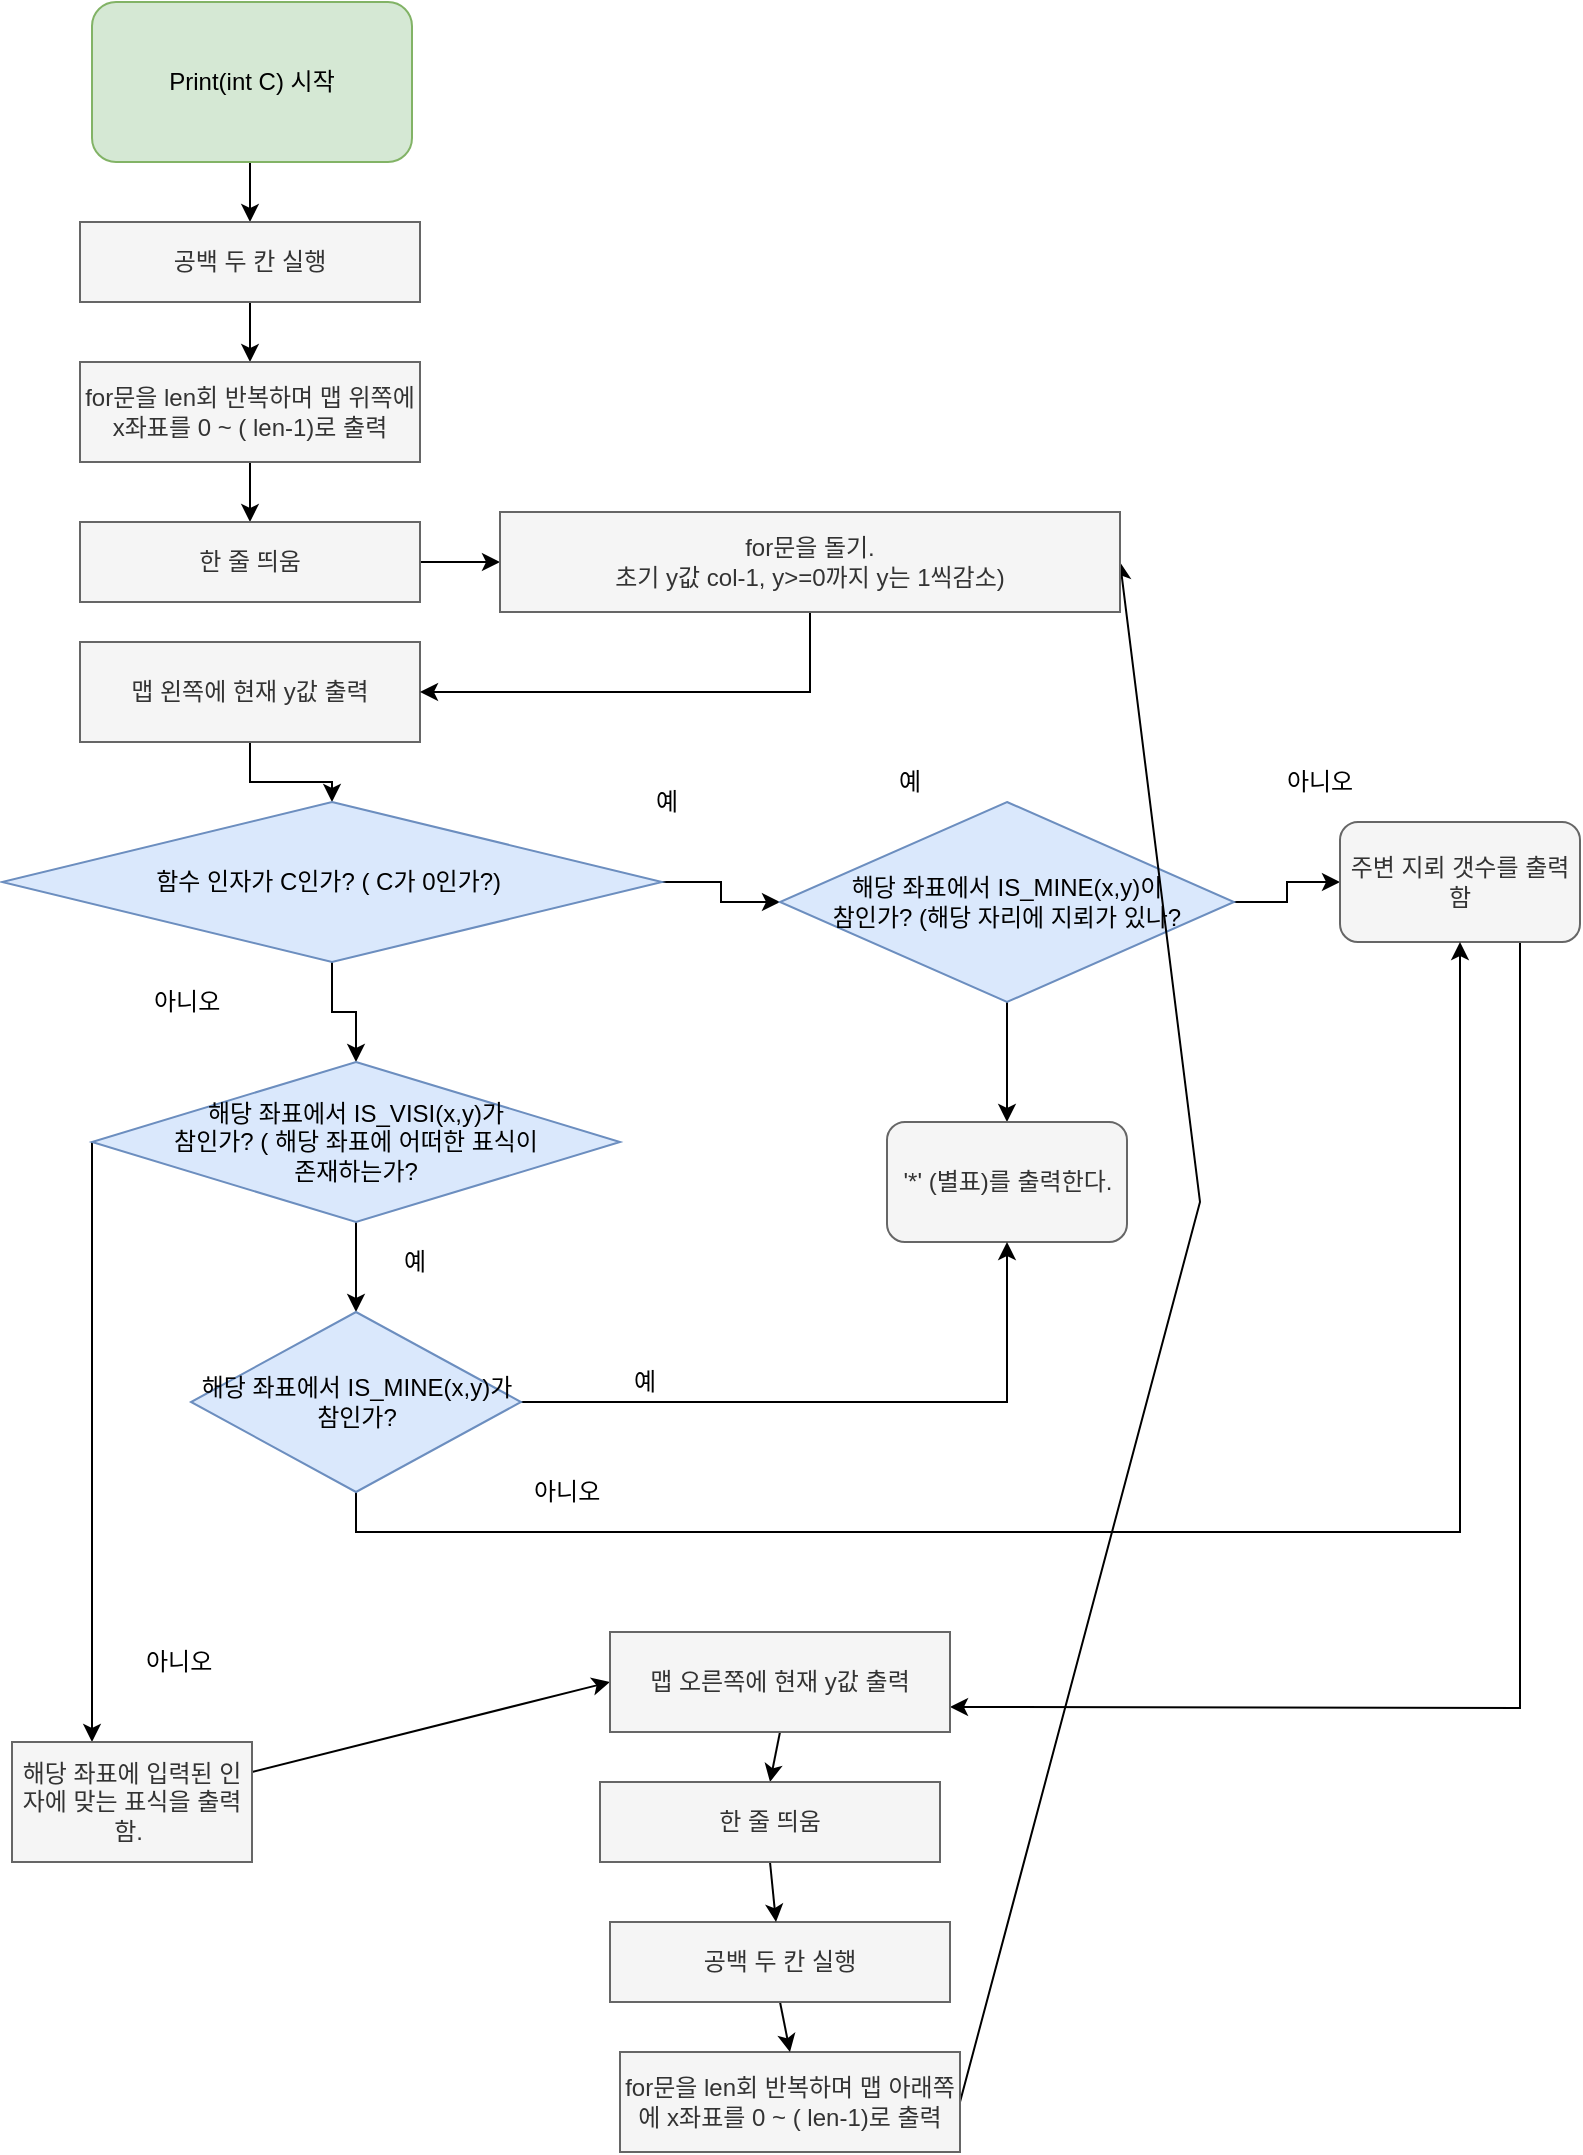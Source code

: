 <mxfile version="12.0.2" type="github" pages="1"><diagram id="NcCRjIkq0GRqsKXlS-7L" name="Page-1"><mxGraphModel dx="1024" dy="517" grid="1" gridSize="10" guides="1" tooltips="1" connect="1" arrows="1" fold="1" page="1" pageScale="1" pageWidth="827" pageHeight="1169" math="0" shadow="0"><root><mxCell id="0"/><mxCell id="1" parent="0"/><mxCell id="8mUdsUBDc2G6BozVOhW0-7" style="edgeStyle=orthogonalEdgeStyle;rounded=0;orthogonalLoop=1;jettySize=auto;html=1;exitX=0.5;exitY=1;exitDx=0;exitDy=0;entryX=0.5;entryY=0;entryDx=0;entryDy=0;" edge="1" parent="1" source="8mUdsUBDc2G6BozVOhW0-2" target="8mUdsUBDc2G6BozVOhW0-3"><mxGeometry relative="1" as="geometry"/></mxCell><mxCell id="8mUdsUBDc2G6BozVOhW0-2" value="Print(int C) 시작" style="rounded=1;whiteSpace=wrap;html=1;fillColor=#d5e8d4;strokeColor=#82b366;" vertex="1" parent="1"><mxGeometry x="46" y="40" width="160" height="80" as="geometry"/></mxCell><mxCell id="8mUdsUBDc2G6BozVOhW0-8" style="edgeStyle=orthogonalEdgeStyle;rounded=0;orthogonalLoop=1;jettySize=auto;html=1;exitX=0.5;exitY=1;exitDx=0;exitDy=0;entryX=0.5;entryY=0;entryDx=0;entryDy=0;" edge="1" parent="1" source="8mUdsUBDc2G6BozVOhW0-3" target="8mUdsUBDc2G6BozVOhW0-4"><mxGeometry relative="1" as="geometry"/></mxCell><mxCell id="8mUdsUBDc2G6BozVOhW0-3" value="공백 두 칸 실행" style="rounded=0;whiteSpace=wrap;html=1;fillColor=#f5f5f5;strokeColor=#666666;fontColor=#333333;" vertex="1" parent="1"><mxGeometry x="40" y="150" width="170" height="40" as="geometry"/></mxCell><mxCell id="8mUdsUBDc2G6BozVOhW0-9" style="edgeStyle=orthogonalEdgeStyle;rounded=0;orthogonalLoop=1;jettySize=auto;html=1;exitX=0.5;exitY=1;exitDx=0;exitDy=0;entryX=0.5;entryY=0;entryDx=0;entryDy=0;" edge="1" parent="1" source="8mUdsUBDc2G6BozVOhW0-4" target="8mUdsUBDc2G6BozVOhW0-5"><mxGeometry relative="1" as="geometry"/></mxCell><mxCell id="8mUdsUBDc2G6BozVOhW0-4" value="for문을 len회 반복하며 맵 위쪽에 x좌표를 0 ~ ( len-1)로 출력" style="rounded=0;whiteSpace=wrap;html=1;fillColor=#f5f5f5;strokeColor=#666666;fontColor=#333333;" vertex="1" parent="1"><mxGeometry x="40" y="220" width="170" height="50" as="geometry"/></mxCell><mxCell id="8mUdsUBDc2G6BozVOhW0-52" style="edgeStyle=none;rounded=0;orthogonalLoop=1;jettySize=auto;html=1;exitX=1;exitY=0.5;exitDx=0;exitDy=0;entryX=0;entryY=0.5;entryDx=0;entryDy=0;" edge="1" parent="1" source="8mUdsUBDc2G6BozVOhW0-5" target="8mUdsUBDc2G6BozVOhW0-51"><mxGeometry relative="1" as="geometry"/></mxCell><mxCell id="8mUdsUBDc2G6BozVOhW0-5" value="한 줄 띄움" style="rounded=0;whiteSpace=wrap;html=1;fillColor=#f5f5f5;strokeColor=#666666;fontColor=#333333;" vertex="1" parent="1"><mxGeometry x="40" y="300" width="170" height="40" as="geometry"/></mxCell><mxCell id="8mUdsUBDc2G6BozVOhW0-14" style="edgeStyle=orthogonalEdgeStyle;rounded=0;orthogonalLoop=1;jettySize=auto;html=1;exitX=0.5;exitY=1;exitDx=0;exitDy=0;entryX=0.5;entryY=0;entryDx=0;entryDy=0;" edge="1" parent="1" source="8mUdsUBDc2G6BozVOhW0-6" target="8mUdsUBDc2G6BozVOhW0-12"><mxGeometry relative="1" as="geometry"/></mxCell><mxCell id="8mUdsUBDc2G6BozVOhW0-6" value="맵 왼쪽에 현재 y값 출력" style="rounded=0;whiteSpace=wrap;html=1;fillColor=#f5f5f5;strokeColor=#666666;fontColor=#333333;" vertex="1" parent="1"><mxGeometry x="40" y="360" width="170" height="50" as="geometry"/></mxCell><mxCell id="8mUdsUBDc2G6BozVOhW0-17" style="edgeStyle=orthogonalEdgeStyle;rounded=0;orthogonalLoop=1;jettySize=auto;html=1;exitX=1;exitY=0.5;exitDx=0;exitDy=0;entryX=0;entryY=0.5;entryDx=0;entryDy=0;" edge="1" parent="1" source="8mUdsUBDc2G6BozVOhW0-12" target="8mUdsUBDc2G6BozVOhW0-19"><mxGeometry relative="1" as="geometry"><mxPoint x="413" y="480" as="targetPoint"/></mxGeometry></mxCell><mxCell id="8mUdsUBDc2G6BozVOhW0-28" style="edgeStyle=orthogonalEdgeStyle;rounded=0;orthogonalLoop=1;jettySize=auto;html=1;exitX=0.5;exitY=1;exitDx=0;exitDy=0;entryX=0.5;entryY=0;entryDx=0;entryDy=0;" edge="1" parent="1" source="8mUdsUBDc2G6BozVOhW0-12" target="8mUdsUBDc2G6BozVOhW0-26"><mxGeometry relative="1" as="geometry"/></mxCell><mxCell id="8mUdsUBDc2G6BozVOhW0-12" value="함수 인자가 C인가? ( C가 0인가?)&amp;nbsp;" style="rhombus;whiteSpace=wrap;html=1;fillColor=#dae8fc;strokeColor=#6c8ebf;" vertex="1" parent="1"><mxGeometry x="1" y="440" width="330" height="80" as="geometry"/></mxCell><mxCell id="8mUdsUBDc2G6BozVOhW0-13" style="edgeStyle=orthogonalEdgeStyle;rounded=0;orthogonalLoop=1;jettySize=auto;html=1;exitX=0.5;exitY=1;exitDx=0;exitDy=0;" edge="1" parent="1" source="8mUdsUBDc2G6BozVOhW0-12" target="8mUdsUBDc2G6BozVOhW0-12"><mxGeometry relative="1" as="geometry"/></mxCell><mxCell id="8mUdsUBDc2G6BozVOhW0-15" value="예" style="text;html=1;resizable=0;points=[];autosize=1;align=left;verticalAlign=top;spacingTop=-4;" vertex="1" parent="1"><mxGeometry x="326" y="430" width="30" height="20" as="geometry"/></mxCell><mxCell id="8mUdsUBDc2G6BozVOhW0-16" value="아니오" style="text;html=1;resizable=0;points=[];autosize=1;align=left;verticalAlign=top;spacingTop=-4;" vertex="1" parent="1"><mxGeometry x="75" y="530" width="50" height="20" as="geometry"/></mxCell><mxCell id="8mUdsUBDc2G6BozVOhW0-23" style="edgeStyle=orthogonalEdgeStyle;rounded=0;orthogonalLoop=1;jettySize=auto;html=1;exitX=1;exitY=0.5;exitDx=0;exitDy=0;entryX=0;entryY=0.5;entryDx=0;entryDy=0;" edge="1" parent="1" source="8mUdsUBDc2G6BozVOhW0-19" target="8mUdsUBDc2G6BozVOhW0-25"><mxGeometry relative="1" as="geometry"><mxPoint x="670" y="480" as="targetPoint"/></mxGeometry></mxCell><mxCell id="8mUdsUBDc2G6BozVOhW0-33" style="edgeStyle=orthogonalEdgeStyle;rounded=0;orthogonalLoop=1;jettySize=auto;html=1;exitX=0.5;exitY=1;exitDx=0;exitDy=0;entryX=0.5;entryY=0;entryDx=0;entryDy=0;" edge="1" parent="1" source="8mUdsUBDc2G6BozVOhW0-19" target="8mUdsUBDc2G6BozVOhW0-24"><mxGeometry relative="1" as="geometry"/></mxCell><mxCell id="8mUdsUBDc2G6BozVOhW0-19" value="해당 좌표에서 IS_MINE(x,y)이&lt;br&gt;참인가? (해당 자리에 지뢰가 있나?" style="rhombus;whiteSpace=wrap;html=1;fillColor=#dae8fc;strokeColor=#6c8ebf;" vertex="1" parent="1"><mxGeometry x="390" y="440" width="227" height="100" as="geometry"/></mxCell><mxCell id="8mUdsUBDc2G6BozVOhW0-20" value="예" style="text;html=1;strokeColor=none;fillColor=none;align=center;verticalAlign=middle;whiteSpace=wrap;rounded=0;" vertex="1" parent="1"><mxGeometry x="435" y="420" width="40" height="20" as="geometry"/></mxCell><mxCell id="8mUdsUBDc2G6BozVOhW0-21" value="아니오" style="text;html=1;strokeColor=none;fillColor=none;align=center;verticalAlign=middle;whiteSpace=wrap;rounded=0;" vertex="1" parent="1"><mxGeometry x="640" y="415" width="40" height="30" as="geometry"/></mxCell><mxCell id="8mUdsUBDc2G6BozVOhW0-24" value="'*' (별표)를 출력한다." style="rounded=1;whiteSpace=wrap;html=1;fillColor=#f5f5f5;strokeColor=#666666;fontColor=#333333;" vertex="1" parent="1"><mxGeometry x="443.5" y="600" width="120" height="60" as="geometry"/></mxCell><mxCell id="8mUdsUBDc2G6BozVOhW0-47" style="edgeStyle=none;rounded=0;orthogonalLoop=1;jettySize=auto;html=1;exitX=0.75;exitY=1;exitDx=0;exitDy=0;entryX=1;entryY=0.75;entryDx=0;entryDy=0;" edge="1" parent="1" source="8mUdsUBDc2G6BozVOhW0-25" target="8mUdsUBDc2G6BozVOhW0-43"><mxGeometry relative="1" as="geometry"><Array as="points"><mxPoint x="760" y="893"/></Array></mxGeometry></mxCell><mxCell id="8mUdsUBDc2G6BozVOhW0-25" value="주변 지뢰 갯수를 출력함" style="rounded=1;whiteSpace=wrap;html=1;fillColor=#f5f5f5;strokeColor=#666666;fontColor=#333333;" vertex="1" parent="1"><mxGeometry x="670" y="450" width="120" height="60" as="geometry"/></mxCell><mxCell id="8mUdsUBDc2G6BozVOhW0-32" style="edgeStyle=orthogonalEdgeStyle;rounded=0;orthogonalLoop=1;jettySize=auto;html=1;exitX=0.5;exitY=1;exitDx=0;exitDy=0;entryX=0.5;entryY=0;entryDx=0;entryDy=0;" edge="1" parent="1" source="8mUdsUBDc2G6BozVOhW0-26" target="8mUdsUBDc2G6BozVOhW0-27"><mxGeometry relative="1" as="geometry"/></mxCell><mxCell id="8mUdsUBDc2G6BozVOhW0-40" style="edgeStyle=none;rounded=0;orthogonalLoop=1;jettySize=auto;html=1;exitX=0;exitY=0.5;exitDx=0;exitDy=0;" edge="1" parent="1" source="8mUdsUBDc2G6BozVOhW0-26"><mxGeometry relative="1" as="geometry"><mxPoint x="46" y="910" as="targetPoint"/></mxGeometry></mxCell><mxCell id="8mUdsUBDc2G6BozVOhW0-26" value="해당 좌표에서 IS_VISI(x,y)가&lt;br&gt;참인가? ( 해당 좌표에 어떠한 표식이&lt;br&gt;존재하는가?" style="rhombus;whiteSpace=wrap;html=1;fillColor=#dae8fc;strokeColor=#6c8ebf;" vertex="1" parent="1"><mxGeometry x="46" y="570" width="264" height="80" as="geometry"/></mxCell><mxCell id="8mUdsUBDc2G6BozVOhW0-34" style="edgeStyle=orthogonalEdgeStyle;rounded=0;orthogonalLoop=1;jettySize=auto;html=1;exitX=1;exitY=0.5;exitDx=0;exitDy=0;entryX=0.5;entryY=1;entryDx=0;entryDy=0;" edge="1" parent="1" source="8mUdsUBDc2G6BozVOhW0-27" target="8mUdsUBDc2G6BozVOhW0-24"><mxGeometry relative="1" as="geometry"/></mxCell><mxCell id="8mUdsUBDc2G6BozVOhW0-35" style="edgeStyle=orthogonalEdgeStyle;rounded=0;orthogonalLoop=1;jettySize=auto;html=1;exitX=0.5;exitY=1;exitDx=0;exitDy=0;entryX=0.5;entryY=1;entryDx=0;entryDy=0;" edge="1" parent="1" source="8mUdsUBDc2G6BozVOhW0-27" target="8mUdsUBDc2G6BozVOhW0-25"><mxGeometry relative="1" as="geometry"/></mxCell><mxCell id="8mUdsUBDc2G6BozVOhW0-27" value="해당 좌표에서 IS_MINE(x,y)가&lt;br&gt;참인가?" style="rhombus;whiteSpace=wrap;html=1;fillColor=#dae8fc;strokeColor=#6c8ebf;" vertex="1" parent="1"><mxGeometry x="95.5" y="695" width="165" height="90" as="geometry"/></mxCell><mxCell id="8mUdsUBDc2G6BozVOhW0-30" value="예" style="text;html=1;resizable=0;points=[];autosize=1;align=left;verticalAlign=top;spacingTop=-4;" vertex="1" parent="1"><mxGeometry x="200" y="660" width="30" height="20" as="geometry"/></mxCell><mxCell id="8mUdsUBDc2G6BozVOhW0-31" value="아니오" style="text;html=1;resizable=0;points=[];autosize=1;align=left;verticalAlign=top;spacingTop=-4;" vertex="1" parent="1"><mxGeometry x="265" y="775" width="50" height="20" as="geometry"/></mxCell><mxCell id="8mUdsUBDc2G6BozVOhW0-36" value="예" style="text;html=1;resizable=0;points=[];autosize=1;align=left;verticalAlign=top;spacingTop=-4;" vertex="1" parent="1"><mxGeometry x="315" y="720" width="30" height="20" as="geometry"/></mxCell><mxCell id="8mUdsUBDc2G6BozVOhW0-38" value="아니오" style="text;html=1;resizable=0;points=[];autosize=1;align=left;verticalAlign=top;spacingTop=-4;" vertex="1" parent="1"><mxGeometry x="70.5" y="860" width="50" height="20" as="geometry"/></mxCell><mxCell id="8mUdsUBDc2G6BozVOhW0-54" style="edgeStyle=none;rounded=0;orthogonalLoop=1;jettySize=auto;html=1;exitX=1;exitY=0.25;exitDx=0;exitDy=0;entryX=0;entryY=0.5;entryDx=0;entryDy=0;" edge="1" parent="1" source="8mUdsUBDc2G6BozVOhW0-41" target="8mUdsUBDc2G6BozVOhW0-43"><mxGeometry relative="1" as="geometry"/></mxCell><mxCell id="8mUdsUBDc2G6BozVOhW0-41" value="해당 좌표에 입력된 인자에 맞는 표식을 출력함.&amp;nbsp;" style="rounded=0;whiteSpace=wrap;html=1;fillColor=#f5f5f5;strokeColor=#666666;fontColor=#333333;" vertex="1" parent="1"><mxGeometry x="6" y="910" width="120" height="60" as="geometry"/></mxCell><mxCell id="8mUdsUBDc2G6BozVOhW0-59" style="edgeStyle=none;rounded=0;orthogonalLoop=1;jettySize=auto;html=1;exitX=1;exitY=0.5;exitDx=0;exitDy=0;entryX=1;entryY=0.5;entryDx=0;entryDy=0;" edge="1" parent="1" source="8mUdsUBDc2G6BozVOhW0-42" target="8mUdsUBDc2G6BozVOhW0-51"><mxGeometry relative="1" as="geometry"><Array as="points"><mxPoint x="600" y="640"/></Array></mxGeometry></mxCell><mxCell id="8mUdsUBDc2G6BozVOhW0-42" value="for문을 len회 반복하며 맵 아래쪽에 x좌표를 0 ~ ( len-1)로 출력" style="rounded=0;whiteSpace=wrap;html=1;fillColor=#f5f5f5;strokeColor=#666666;fontColor=#333333;" vertex="1" parent="1"><mxGeometry x="310" y="1065" width="170" height="50" as="geometry"/></mxCell><mxCell id="8mUdsUBDc2G6BozVOhW0-56" style="edgeStyle=none;rounded=0;orthogonalLoop=1;jettySize=auto;html=1;exitX=0.5;exitY=1;exitDx=0;exitDy=0;entryX=0.5;entryY=0;entryDx=0;entryDy=0;" edge="1" parent="1" source="8mUdsUBDc2G6BozVOhW0-43" target="8mUdsUBDc2G6BozVOhW0-49"><mxGeometry relative="1" as="geometry"/></mxCell><mxCell id="8mUdsUBDc2G6BozVOhW0-43" value="&lt;span style=&quot;color: rgb(51 , 51 , 51)&quot;&gt;맵 오른쪽에 현재 y값 출력&lt;/span&gt;" style="rounded=0;whiteSpace=wrap;html=1;fillColor=#f5f5f5;strokeColor=#666666;fontColor=#333333;" vertex="1" parent="1"><mxGeometry x="305" y="855" width="170" height="50" as="geometry"/></mxCell><mxCell id="8mUdsUBDc2G6BozVOhW0-58" style="edgeStyle=none;rounded=0;orthogonalLoop=1;jettySize=auto;html=1;exitX=0.5;exitY=1;exitDx=0;exitDy=0;entryX=0.5;entryY=0;entryDx=0;entryDy=0;" edge="1" parent="1" source="8mUdsUBDc2G6BozVOhW0-48" target="8mUdsUBDc2G6BozVOhW0-42"><mxGeometry relative="1" as="geometry"/></mxCell><mxCell id="8mUdsUBDc2G6BozVOhW0-48" value="공백 두 칸 실행" style="rounded=0;whiteSpace=wrap;html=1;fillColor=#f5f5f5;strokeColor=#666666;fontColor=#333333;" vertex="1" parent="1"><mxGeometry x="305" y="1000" width="170" height="40" as="geometry"/></mxCell><mxCell id="8mUdsUBDc2G6BozVOhW0-57" style="edgeStyle=none;rounded=0;orthogonalLoop=1;jettySize=auto;html=1;exitX=0.5;exitY=1;exitDx=0;exitDy=0;" edge="1" parent="1" source="8mUdsUBDc2G6BozVOhW0-49" target="8mUdsUBDc2G6BozVOhW0-48"><mxGeometry relative="1" as="geometry"/></mxCell><mxCell id="8mUdsUBDc2G6BozVOhW0-49" value="한 줄 띄움" style="rounded=0;whiteSpace=wrap;html=1;fillColor=#f5f5f5;strokeColor=#666666;fontColor=#333333;" vertex="1" parent="1"><mxGeometry x="300" y="930" width="170" height="40" as="geometry"/></mxCell><mxCell id="8mUdsUBDc2G6BozVOhW0-50" style="edgeStyle=none;rounded=0;orthogonalLoop=1;jettySize=auto;html=1;exitX=0.5;exitY=0;exitDx=0;exitDy=0;" edge="1" parent="1" source="8mUdsUBDc2G6BozVOhW0-42" target="8mUdsUBDc2G6BozVOhW0-42"><mxGeometry relative="1" as="geometry"/></mxCell><mxCell id="8mUdsUBDc2G6BozVOhW0-53" style="edgeStyle=none;rounded=0;orthogonalLoop=1;jettySize=auto;html=1;exitX=0.5;exitY=1;exitDx=0;exitDy=0;entryX=1;entryY=0.5;entryDx=0;entryDy=0;" edge="1" parent="1" source="8mUdsUBDc2G6BozVOhW0-51" target="8mUdsUBDc2G6BozVOhW0-6"><mxGeometry relative="1" as="geometry"><Array as="points"><mxPoint x="405" y="385"/></Array></mxGeometry></mxCell><mxCell id="8mUdsUBDc2G6BozVOhW0-51" value="for문을 돌기.&lt;br&gt;초기 y값 col-1, y&amp;gt;=0까지 y는 1씩감소)" style="rounded=0;whiteSpace=wrap;html=1;fillColor=#f5f5f5;strokeColor=#666666;fontColor=#333333;" vertex="1" parent="1"><mxGeometry x="250" y="295" width="310" height="50" as="geometry"/></mxCell></root></mxGraphModel></diagram></mxfile>
